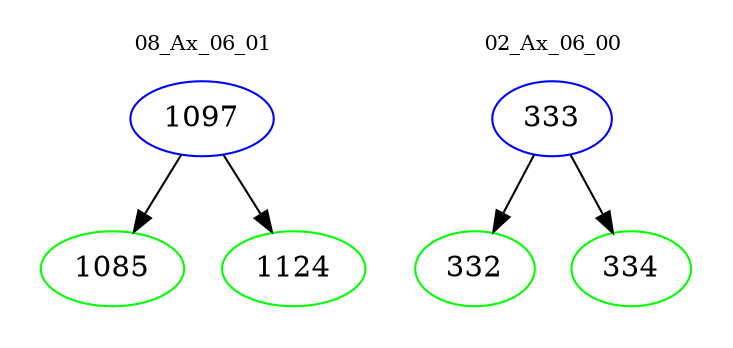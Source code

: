 digraph{
subgraph cluster_0 {
color = white
label = "08_Ax_06_01";
fontsize=10;
T0_1097 [label="1097", color="blue"]
T0_1097 -> T0_1085 [color="black"]
T0_1085 [label="1085", color="green"]
T0_1097 -> T0_1124 [color="black"]
T0_1124 [label="1124", color="green"]
}
subgraph cluster_1 {
color = white
label = "02_Ax_06_00";
fontsize=10;
T1_333 [label="333", color="blue"]
T1_333 -> T1_332 [color="black"]
T1_332 [label="332", color="green"]
T1_333 -> T1_334 [color="black"]
T1_334 [label="334", color="green"]
}
}
